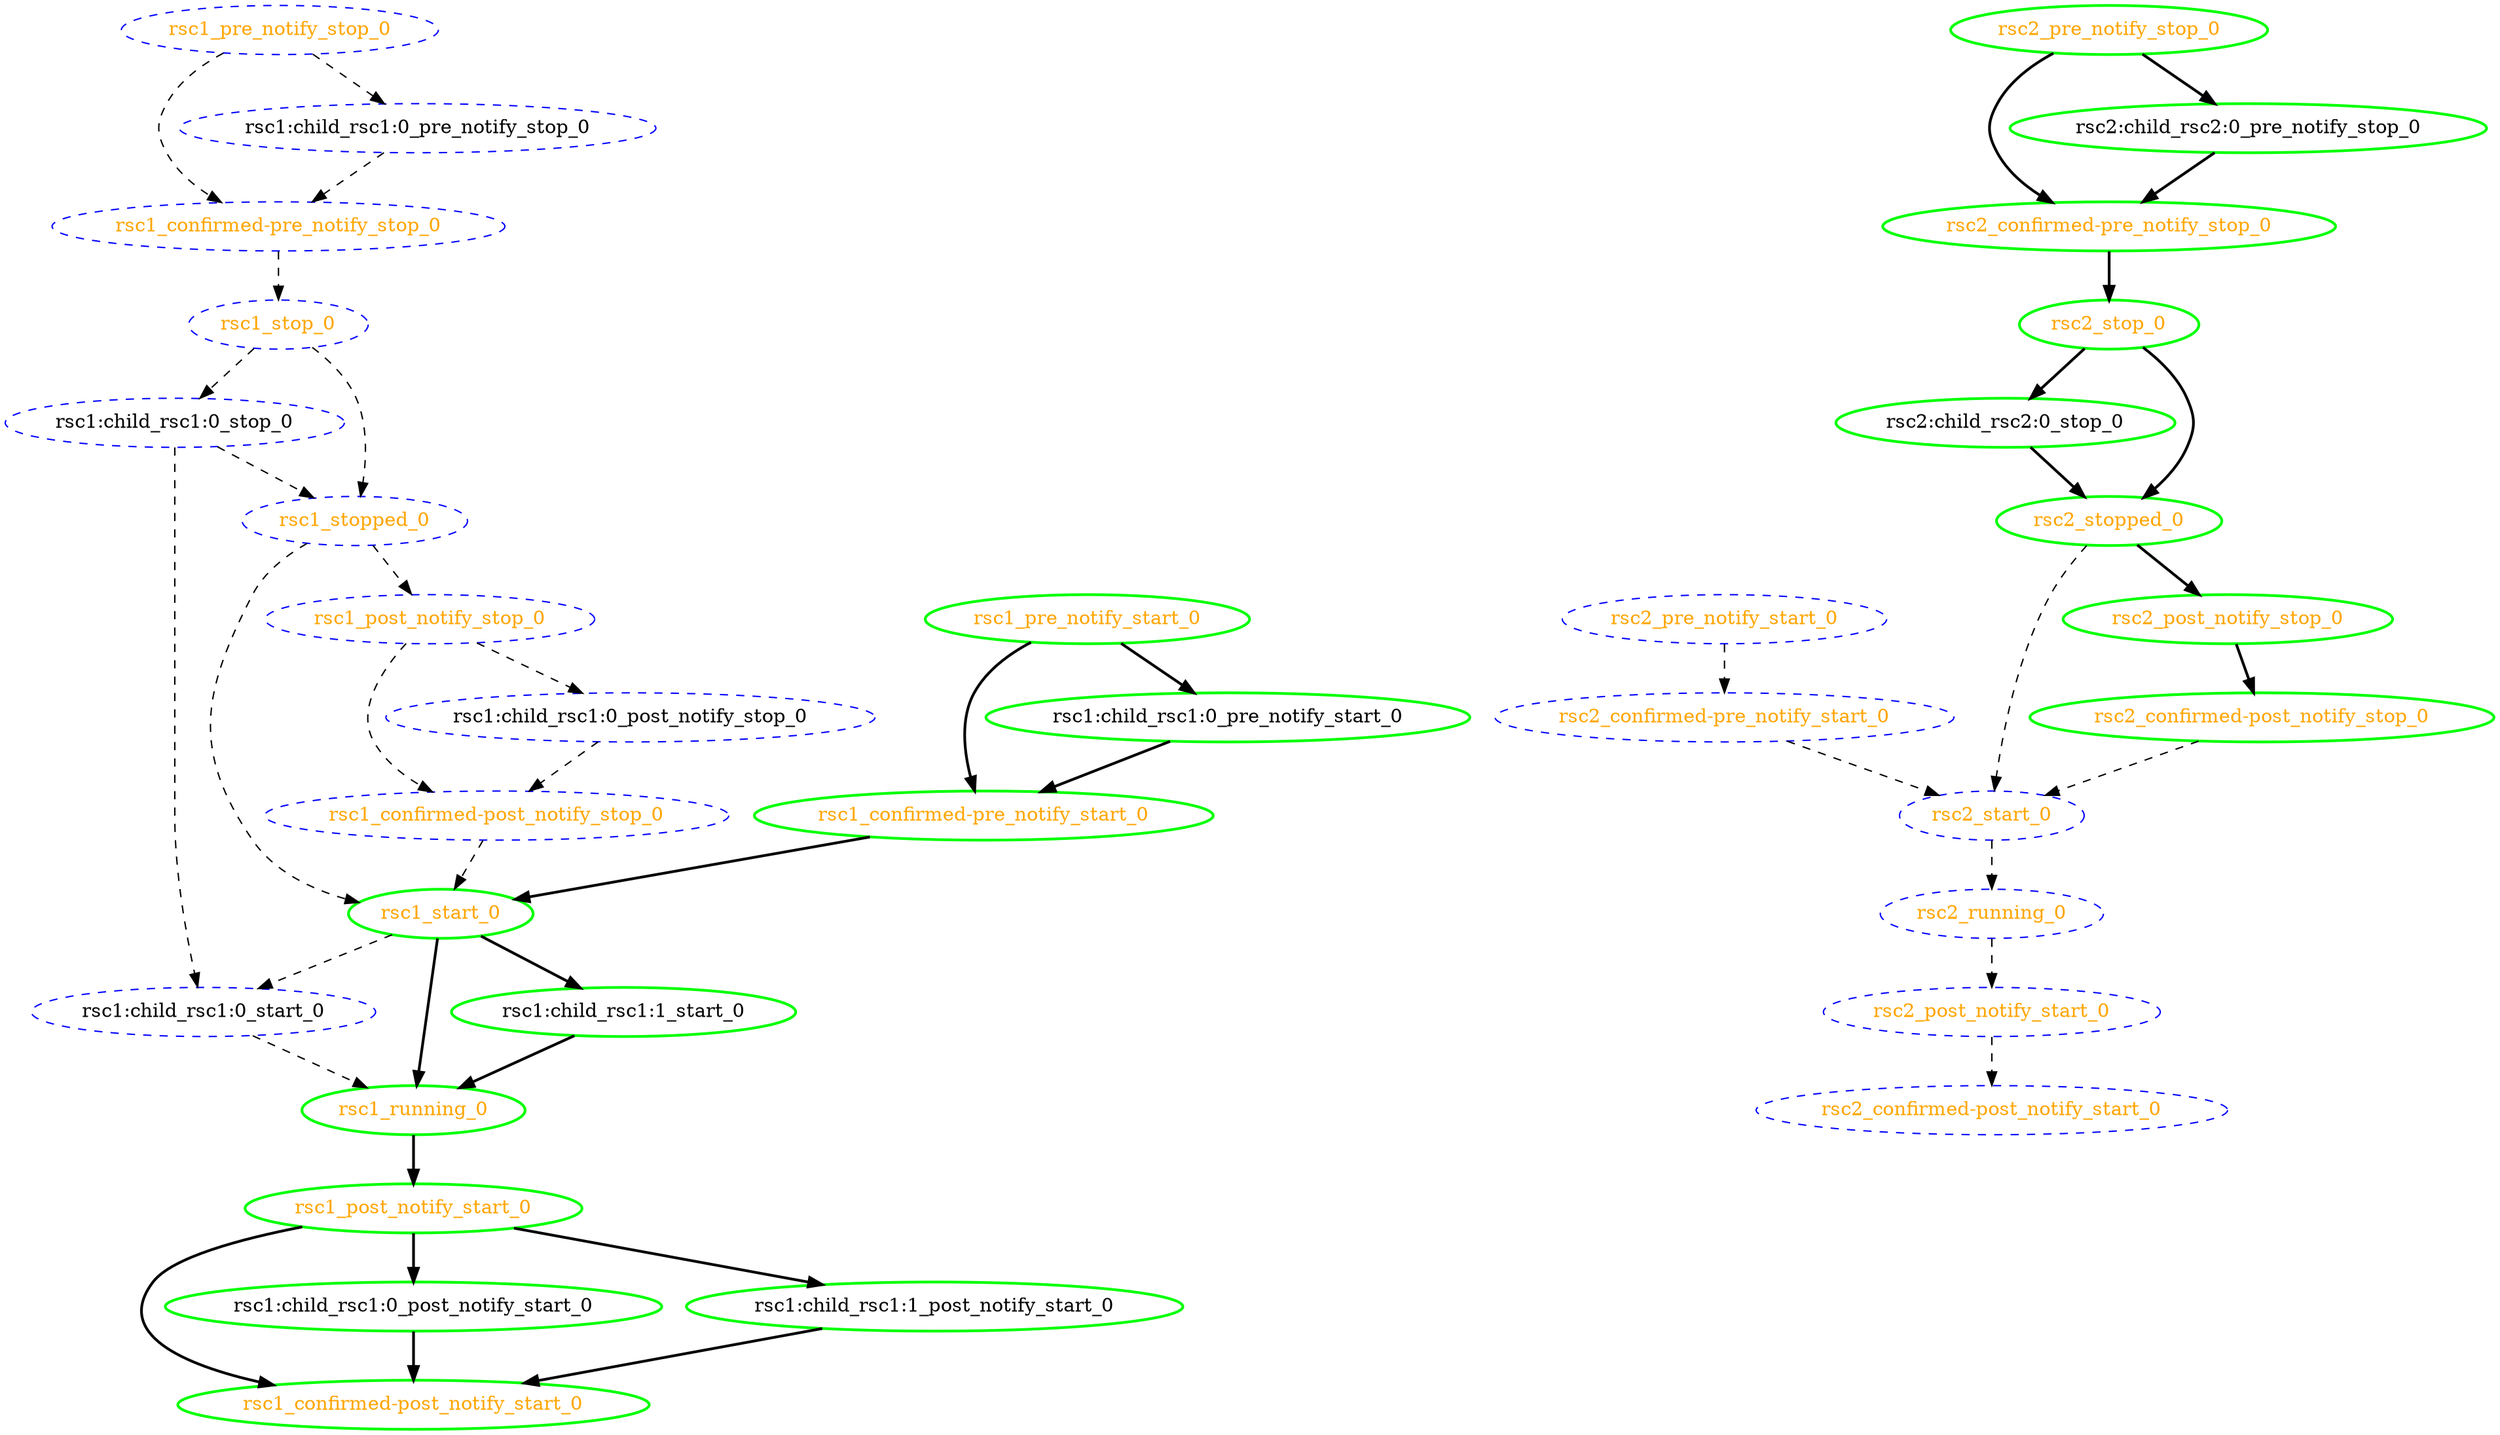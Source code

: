 digraph "g" {
	size = "30,30"
"rsc1:child_rsc1:0_stop_0" [ style="dashed" color="blue" fontcolor="black" ]
"rsc1:child_rsc1:0_start_0" [ style="dashed" color="blue" fontcolor="black" ]
"rsc1:child_rsc1:1_start_0" [ tooltip="node1" style=bold color="green" fontcolor="black" ]
"rsc1_start_0" [ tooltip="" style=bold color="green" fontcolor="orange" ]
"rsc1_running_0" [ tooltip="" style=bold color="green" fontcolor="orange" ]
"rsc1_pre_notify_start_0" [ tooltip="" style=bold color="green" fontcolor="orange" ]
"rsc1_confirmed-pre_notify_start_0" [ tooltip="" style=bold color="green" fontcolor="orange" ]
"rsc1_post_notify_start_0" [ tooltip="" style=bold color="green" fontcolor="orange" ]
"rsc1_confirmed-post_notify_start_0" [ tooltip="" style=bold color="green" fontcolor="orange" ]
"rsc1_stop_0" [ style="dashed" color="blue" fontcolor="orange" ]
"rsc1_stopped_0" [ style="dashed" color="blue" fontcolor="orange" ]
"rsc1_pre_notify_stop_0" [ style="dashed" color="blue" fontcolor="orange" ]
"rsc1_confirmed-pre_notify_stop_0" [ style="dashed" color="blue" fontcolor="orange" ]
"rsc1_post_notify_stop_0" [ style="dashed" color="blue" fontcolor="orange" ]
"rsc1_confirmed-post_notify_stop_0" [ style="dashed" color="blue" fontcolor="orange" ]
"rsc2:child_rsc2:0_stop_0" [ tooltip="node1" style=bold color="green" fontcolor="black" ]
"rsc2_start_0" [ style="dashed" color="blue" fontcolor="orange" ]
"rsc2_running_0" [ style="dashed" color="blue" fontcolor="orange" ]
"rsc2_pre_notify_start_0" [ style="dashed" color="blue" fontcolor="orange" ]
"rsc2_confirmed-pre_notify_start_0" [ style="dashed" color="blue" fontcolor="orange" ]
"rsc2_post_notify_start_0" [ style="dashed" color="blue" fontcolor="orange" ]
"rsc2_confirmed-post_notify_start_0" [ style="dashed" color="blue" fontcolor="orange" ]
"rsc2_stop_0" [ tooltip="" style=bold color="green" fontcolor="orange" ]
"rsc2_stopped_0" [ tooltip="" style=bold color="green" fontcolor="orange" ]
"rsc2_pre_notify_stop_0" [ tooltip="" style=bold color="green" fontcolor="orange" ]
"rsc2_confirmed-pre_notify_stop_0" [ tooltip="" style=bold color="green" fontcolor="orange" ]
"rsc2_post_notify_stop_0" [ tooltip="" style=bold color="green" fontcolor="orange" ]
"rsc2_confirmed-post_notify_stop_0" [ tooltip="" style=bold color="green" fontcolor="orange" ]
"rsc1:child_rsc1:0_pre_notify_start_0" [ tooltip="node1" style=bold color="green" fontcolor="black" ]
"rsc1:child_rsc1:0_post_notify_start_0" [ tooltip="node1" style=bold color="green" fontcolor="black" ]
"rsc1:child_rsc1:0_pre_notify_stop_0" [ style="dashed" color="blue" fontcolor="black" ]
"rsc1:child_rsc1:0_post_notify_stop_0" [ style="dashed" color="blue" fontcolor="black" ]
"rsc1:child_rsc1:1_post_notify_start_0" [ tooltip="node1" style=bold color="green" fontcolor="black" ]
"rsc2:child_rsc2:0_pre_notify_stop_0" [ tooltip="node1" style=bold color="green" fontcolor="black" ]
"rsc1_stop_0" -> "rsc1:child_rsc1:0_stop_0" [ style = dashed]
"rsc1:child_rsc1:0_stop_0" -> "rsc1:child_rsc1:0_start_0" [ style = dashed]
"rsc1_start_0" -> "rsc1:child_rsc1:0_start_0" [ style = dashed]
"rsc1_start_0" -> "rsc1:child_rsc1:1_start_0" [ style = bold]
"rsc1_confirmed-pre_notify_start_0" -> "rsc1_start_0" [ style = bold]
"rsc1_stopped_0" -> "rsc1_start_0" [ style = dashed]
"rsc1_confirmed-post_notify_stop_0" -> "rsc1_start_0" [ style = dashed]
"rsc1:child_rsc1:0_start_0" -> "rsc1_running_0" [ style = dashed]
"rsc1:child_rsc1:1_start_0" -> "rsc1_running_0" [ style = bold]
"rsc1_start_0" -> "rsc1_running_0" [ style = bold]
"rsc1_pre_notify_start_0" -> "rsc1_confirmed-pre_notify_start_0" [ style = bold]
"rsc1:child_rsc1:0_pre_notify_start_0" -> "rsc1_confirmed-pre_notify_start_0" [ style = bold]
"rsc1_running_0" -> "rsc1_post_notify_start_0" [ style = bold]
"rsc1_post_notify_start_0" -> "rsc1_confirmed-post_notify_start_0" [ style = bold]
"rsc1:child_rsc1:0_post_notify_start_0" -> "rsc1_confirmed-post_notify_start_0" [ style = bold]
"rsc1:child_rsc1:1_post_notify_start_0" -> "rsc1_confirmed-post_notify_start_0" [ style = bold]
"rsc1_confirmed-pre_notify_stop_0" -> "rsc1_stop_0" [ style = dashed]
"rsc1_stop_0" -> "rsc1_stopped_0" [ style = dashed]
"rsc1:child_rsc1:0_stop_0" -> "rsc1_stopped_0" [ style = dashed]
"rsc1_pre_notify_stop_0" -> "rsc1_confirmed-pre_notify_stop_0" [ style = dashed]
"rsc1:child_rsc1:0_pre_notify_stop_0" -> "rsc1_confirmed-pre_notify_stop_0" [ style = dashed]
"rsc1_stopped_0" -> "rsc1_post_notify_stop_0" [ style = dashed]
"rsc1_post_notify_stop_0" -> "rsc1_confirmed-post_notify_stop_0" [ style = dashed]
"rsc1:child_rsc1:0_post_notify_stop_0" -> "rsc1_confirmed-post_notify_stop_0" [ style = dashed]
"rsc2_stop_0" -> "rsc2:child_rsc2:0_stop_0" [ style = bold]
"rsc2_confirmed-pre_notify_start_0" -> "rsc2_start_0" [ style = dashed]
"rsc2_confirmed-post_notify_stop_0" -> "rsc2_start_0" [ style = dashed]
"rsc2_stopped_0" -> "rsc2_start_0" [ style = dashed]
"rsc2_start_0" -> "rsc2_running_0" [ style = dashed]
"rsc2_pre_notify_start_0" -> "rsc2_confirmed-pre_notify_start_0" [ style = dashed]
"rsc2_running_0" -> "rsc2_post_notify_start_0" [ style = dashed]
"rsc2_post_notify_start_0" -> "rsc2_confirmed-post_notify_start_0" [ style = dashed]
"rsc2_confirmed-pre_notify_stop_0" -> "rsc2_stop_0" [ style = bold]
"rsc2:child_rsc2:0_stop_0" -> "rsc2_stopped_0" [ style = bold]
"rsc2_stop_0" -> "rsc2_stopped_0" [ style = bold]
"rsc2_pre_notify_stop_0" -> "rsc2_confirmed-pre_notify_stop_0" [ style = bold]
"rsc2:child_rsc2:0_pre_notify_stop_0" -> "rsc2_confirmed-pre_notify_stop_0" [ style = bold]
"rsc2_stopped_0" -> "rsc2_post_notify_stop_0" [ style = bold]
"rsc2_post_notify_stop_0" -> "rsc2_confirmed-post_notify_stop_0" [ style = bold]
"rsc1_pre_notify_start_0" -> "rsc1:child_rsc1:0_pre_notify_start_0" [ style = bold]
"rsc1_post_notify_start_0" -> "rsc1:child_rsc1:0_post_notify_start_0" [ style = bold]
"rsc1_pre_notify_stop_0" -> "rsc1:child_rsc1:0_pre_notify_stop_0" [ style = dashed]
"rsc1_post_notify_stop_0" -> "rsc1:child_rsc1:0_post_notify_stop_0" [ style = dashed]
"rsc1_post_notify_start_0" -> "rsc1:child_rsc1:1_post_notify_start_0" [ style = bold]
"rsc2_pre_notify_stop_0" -> "rsc2:child_rsc2:0_pre_notify_stop_0" [ style = bold]
}
